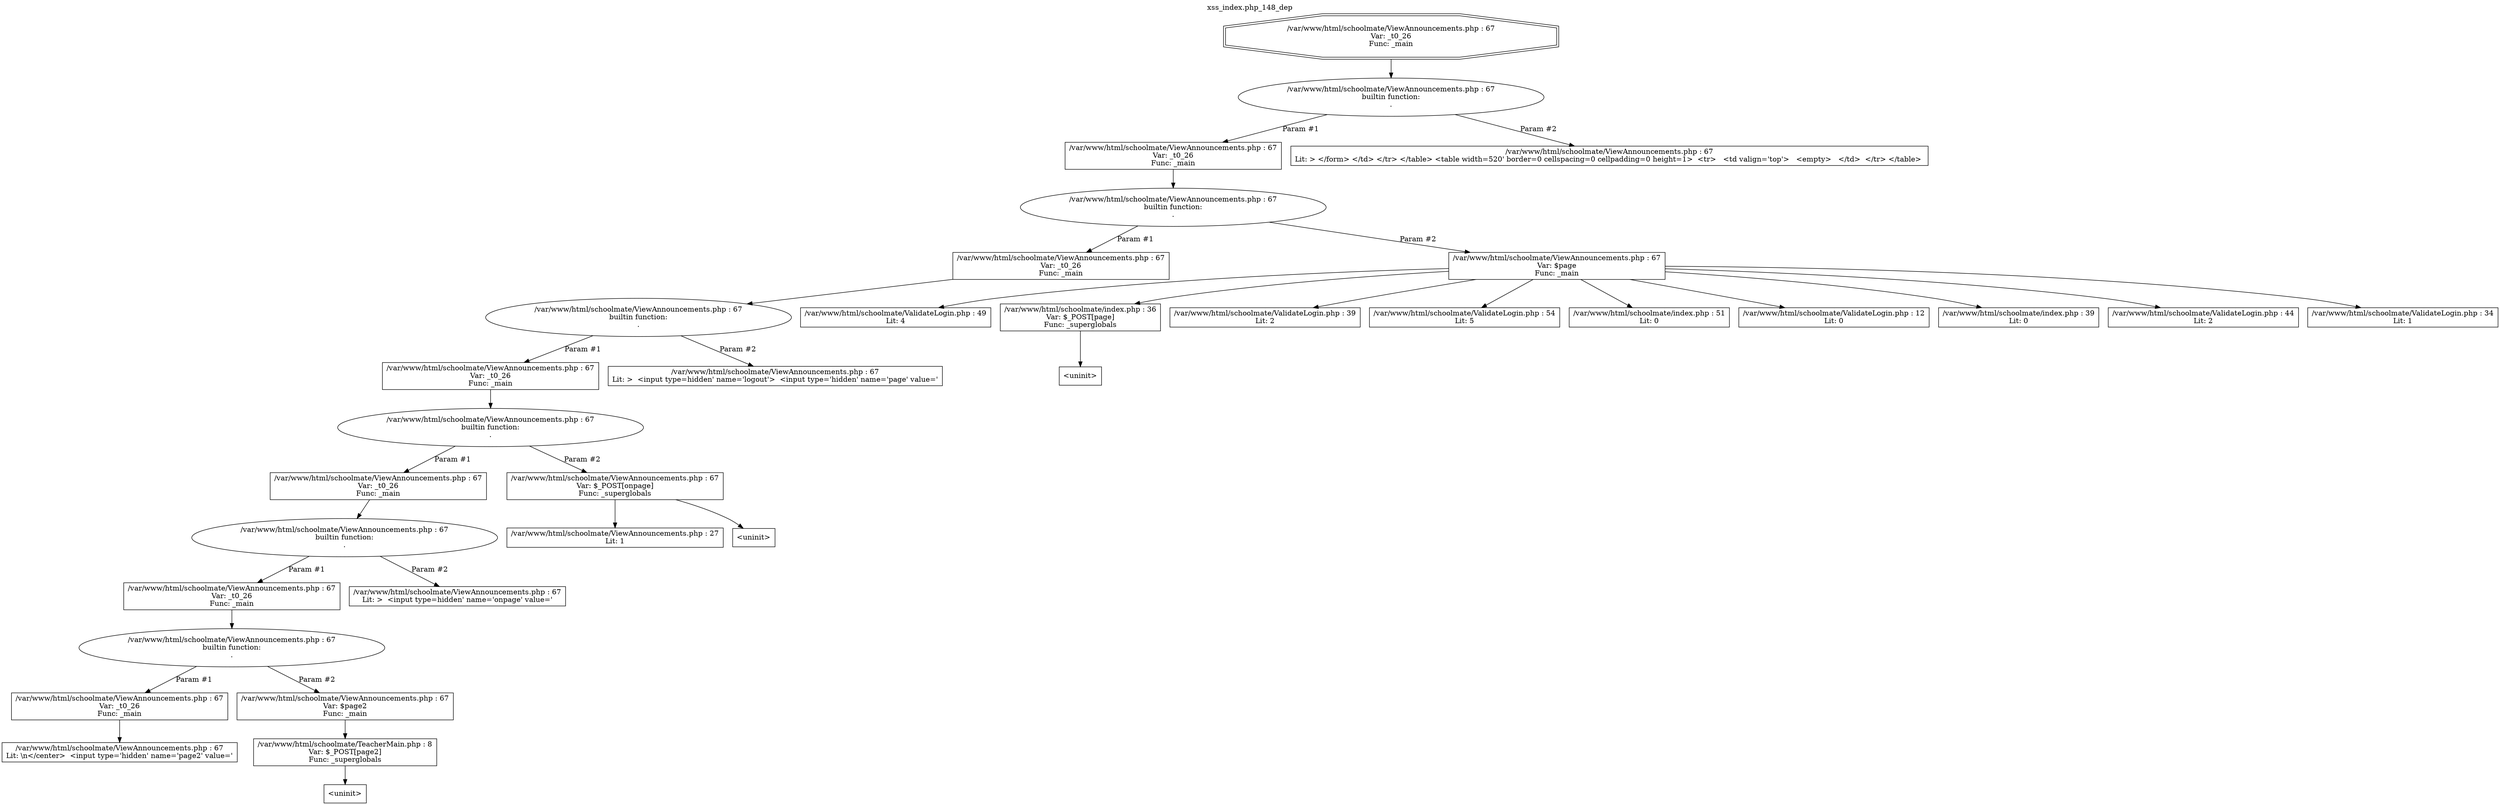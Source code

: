 digraph cfg {
  label="xss_index.php_148_dep";
  labelloc=t;
  n1 [shape=doubleoctagon, label="/var/www/html/schoolmate/ViewAnnouncements.php : 67\nVar: _t0_26\nFunc: _main\n"];
  n2 [shape=ellipse, label="/var/www/html/schoolmate/ViewAnnouncements.php : 67\nbuiltin function:\n.\n"];
  n3 [shape=box, label="/var/www/html/schoolmate/ViewAnnouncements.php : 67\nVar: _t0_26\nFunc: _main\n"];
  n4 [shape=ellipse, label="/var/www/html/schoolmate/ViewAnnouncements.php : 67\nbuiltin function:\n.\n"];
  n5 [shape=box, label="/var/www/html/schoolmate/ViewAnnouncements.php : 67\nVar: _t0_26\nFunc: _main\n"];
  n6 [shape=ellipse, label="/var/www/html/schoolmate/ViewAnnouncements.php : 67\nbuiltin function:\n.\n"];
  n7 [shape=box, label="/var/www/html/schoolmate/ViewAnnouncements.php : 67\nVar: _t0_26\nFunc: _main\n"];
  n8 [shape=ellipse, label="/var/www/html/schoolmate/ViewAnnouncements.php : 67\nbuiltin function:\n.\n"];
  n9 [shape=box, label="/var/www/html/schoolmate/ViewAnnouncements.php : 67\nVar: _t0_26\nFunc: _main\n"];
  n10 [shape=ellipse, label="/var/www/html/schoolmate/ViewAnnouncements.php : 67\nbuiltin function:\n.\n"];
  n11 [shape=box, label="/var/www/html/schoolmate/ViewAnnouncements.php : 67\nVar: _t0_26\nFunc: _main\n"];
  n12 [shape=ellipse, label="/var/www/html/schoolmate/ViewAnnouncements.php : 67\nbuiltin function:\n.\n"];
  n13 [shape=box, label="/var/www/html/schoolmate/ViewAnnouncements.php : 67\nVar: _t0_26\nFunc: _main\n"];
  n14 [shape=box, label="/var/www/html/schoolmate/ViewAnnouncements.php : 67\nLit: \\n</center>  <input type='hidden' name='page2' value='\n"];
  n15 [shape=box, label="/var/www/html/schoolmate/ViewAnnouncements.php : 67\nVar: $page2\nFunc: _main\n"];
  n16 [shape=box, label="/var/www/html/schoolmate/TeacherMain.php : 8\nVar: $_POST[page2]\nFunc: _superglobals\n"];
  n17 [shape=box, label="<uninit>"];
  n18 [shape=box, label="/var/www/html/schoolmate/ViewAnnouncements.php : 67\nLit: >  <input type=hidden' name='onpage' value='\n"];
  n19 [shape=box, label="/var/www/html/schoolmate/ViewAnnouncements.php : 67\nVar: $_POST[onpage]\nFunc: _superglobals\n"];
  n20 [shape=box, label="/var/www/html/schoolmate/ViewAnnouncements.php : 27\nLit: 1\n"];
  n21 [shape=box, label="<uninit>"];
  n22 [shape=box, label="/var/www/html/schoolmate/ViewAnnouncements.php : 67\nLit: >  <input type=hidden' name='logout'>  <input type='hidden' name='page' value='\n"];
  n23 [shape=box, label="/var/www/html/schoolmate/ViewAnnouncements.php : 67\nVar: $page\nFunc: _main\n"];
  n24 [shape=box, label="/var/www/html/schoolmate/ValidateLogin.php : 49\nLit: 4\n"];
  n25 [shape=box, label="/var/www/html/schoolmate/index.php : 36\nVar: $_POST[page]\nFunc: _superglobals\n"];
  n26 [shape=box, label="<uninit>"];
  n27 [shape=box, label="/var/www/html/schoolmate/ValidateLogin.php : 39\nLit: 2\n"];
  n28 [shape=box, label="/var/www/html/schoolmate/ValidateLogin.php : 54\nLit: 5\n"];
  n29 [shape=box, label="/var/www/html/schoolmate/index.php : 51\nLit: 0\n"];
  n30 [shape=box, label="/var/www/html/schoolmate/ValidateLogin.php : 12\nLit: 0\n"];
  n31 [shape=box, label="/var/www/html/schoolmate/index.php : 39\nLit: 0\n"];
  n32 [shape=box, label="/var/www/html/schoolmate/ValidateLogin.php : 44\nLit: 2\n"];
  n33 [shape=box, label="/var/www/html/schoolmate/ValidateLogin.php : 34\nLit: 1\n"];
  n34 [shape=box, label="/var/www/html/schoolmate/ViewAnnouncements.php : 67\nLit: > </form> </td> </tr> </table> <table width=520' border=0 cellspacing=0 cellpadding=0 height=1>  <tr>   <td valign='top'>   <empty>   </td>  </tr> </table> \n"];
  n1 -> n2;
  n3 -> n4;
  n5 -> n6;
  n7 -> n8;
  n9 -> n10;
  n11 -> n12;
  n13 -> n14;
  n12 -> n13[label="Param #1"];
  n12 -> n15[label="Param #2"];
  n16 -> n17;
  n15 -> n16;
  n10 -> n11[label="Param #1"];
  n10 -> n18[label="Param #2"];
  n8 -> n9[label="Param #1"];
  n8 -> n19[label="Param #2"];
  n19 -> n20;
  n19 -> n21;
  n6 -> n7[label="Param #1"];
  n6 -> n22[label="Param #2"];
  n4 -> n5[label="Param #1"];
  n4 -> n23[label="Param #2"];
  n23 -> n24;
  n23 -> n25;
  n23 -> n27;
  n23 -> n28;
  n23 -> n29;
  n23 -> n30;
  n23 -> n31;
  n23 -> n32;
  n23 -> n33;
  n25 -> n26;
  n2 -> n3[label="Param #1"];
  n2 -> n34[label="Param #2"];
}
